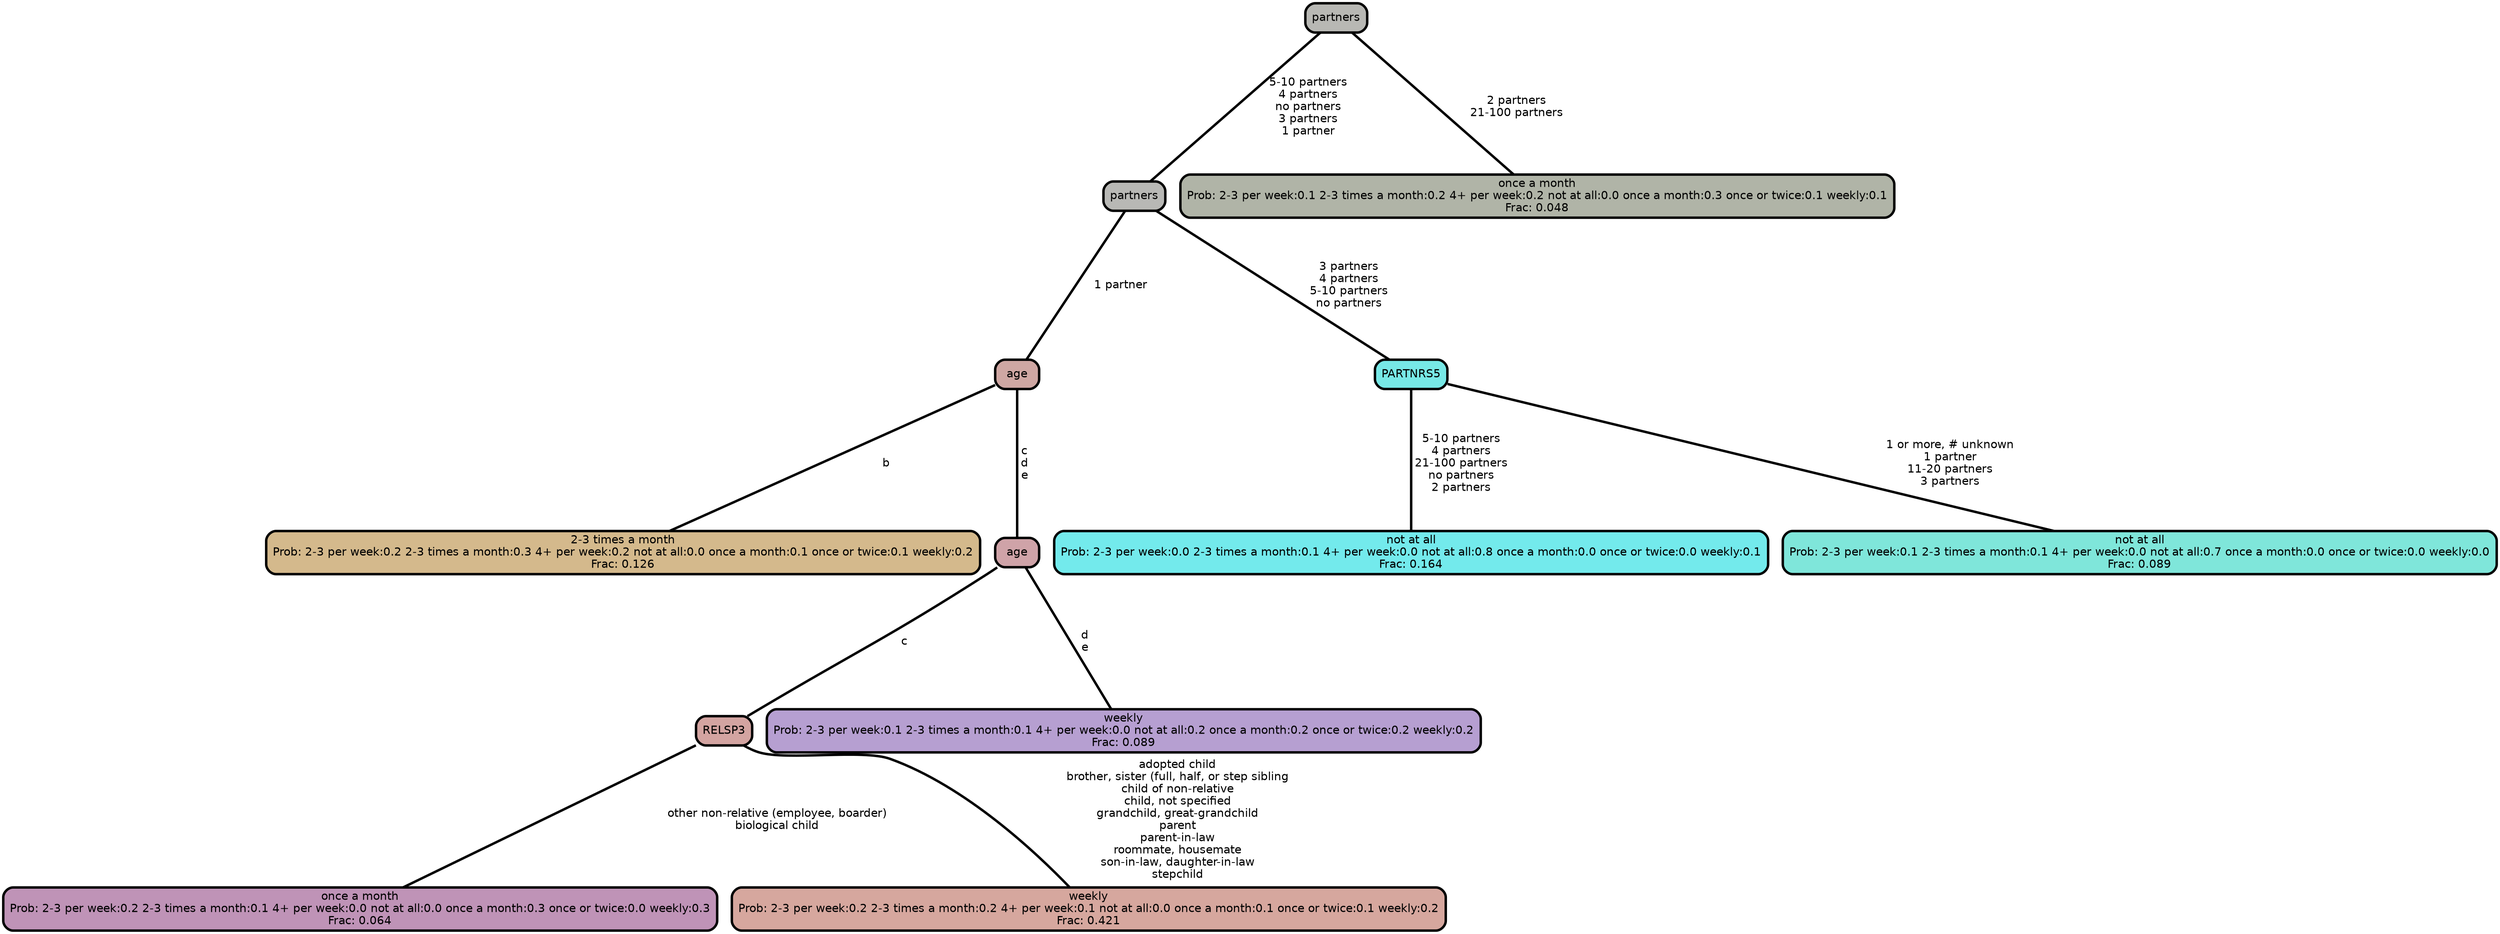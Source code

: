 graph Tree {
node [shape=box, style="filled, rounded",color="black",penwidth="3",fontcolor="black",                 fontname=helvetica] ;
graph [ranksep="0 equally", splines=straight,                 bgcolor=transparent, dpi=200] ;
edge [fontname=helvetica, color=black] ;
0 [label="2-3 times a month
Prob: 2-3 per week:0.2 2-3 times a month:0.3 4+ per week:0.2 not at all:0.0 once a month:0.1 once or twice:0.1 weekly:0.2
Frac: 0.126", fillcolor="#d4b98c"] ;
1 [label="age", fillcolor="#cfa7a3"] ;
2 [label="once a month
Prob: 2-3 per week:0.2 2-3 times a month:0.1 4+ per week:0.0 not at all:0.0 once a month:0.3 once or twice:0.0 weekly:0.3
Frac: 0.064", fillcolor="#bf93b7"] ;
3 [label="RELSP3", fillcolor="#d3a4a1"] ;
4 [label="weekly
Prob: 2-3 per week:0.2 2-3 times a month:0.2 4+ per week:0.1 not at all:0.0 once a month:0.1 once or twice:0.1 weekly:0.2
Frac: 0.421", fillcolor="#d6a79e"] ;
5 [label="age", fillcolor="#cfa3a8"] ;
6 [label="weekly
Prob: 2-3 per week:0.1 2-3 times a month:0.1 4+ per week:0.0 not at all:0.2 once a month:0.2 once or twice:0.2 weekly:0.2
Frac: 0.089", fillcolor="#b69fd1"] ;
7 [label="partners", fillcolor="#b8b8b5"] ;
8 [label="not at all
Prob: 2-3 per week:0.0 2-3 times a month:0.1 4+ per week:0.0 not at all:0.8 once a month:0.0 once or twice:0.0 weekly:0.1
Frac: 0.164", fillcolor="#73eaec"] ;
9 [label="PARTNRS5", fillcolor="#77e8e6"] ;
10 [label="not at all
Prob: 2-3 per week:0.1 2-3 times a month:0.1 4+ per week:0.0 not at all:0.7 once a month:0.0 once or twice:0.0 weekly:0.0
Frac: 0.089", fillcolor="#7fe6da"] ;
11 [label="partners", fillcolor="#b8b8b4"] ;
12 [label="once a month
Prob: 2-3 per week:0.1 2-3 times a month:0.2 4+ per week:0.2 not at all:0.0 once a month:0.3 once or twice:0.1 weekly:0.1
Frac: 0.048", fillcolor="#b0b4a7"] ;
1 -- 0 [label=" b",penwidth=3] ;
1 -- 5 [label=" c\n d\n e",penwidth=3] ;
3 -- 2 [label=" other non-relative (employee, boarder)\n biological child",penwidth=3] ;
3 -- 4 [label=" adopted child\n brother, sister (full, half, or step sibling\n child of non-relative\n child, not specified\n grandchild, great-grandchild\n parent\n parent-in-law\n roommate, housemate\n son-in-law, daughter-in-law\n stepchild",penwidth=3] ;
5 -- 3 [label=" c",penwidth=3] ;
5 -- 6 [label=" d\n e",penwidth=3] ;
7 -- 1 [label=" 1 partner",penwidth=3] ;
7 -- 9 [label=" 3 partners\n 4 partners\n 5-10 partners\n no partners",penwidth=3] ;
9 -- 8 [label=" 5-10 partners\n 4 partners\n 21-100 partners\n no partners\n 2 partners",penwidth=3] ;
9 -- 10 [label=" 1 or more, # unknown\n 1 partner\n 11-20 partners\n 3 partners",penwidth=3] ;
11 -- 7 [label=" 5-10 partners\n 4 partners\n no partners\n 3 partners\n 1 partner",penwidth=3] ;
11 -- 12 [label=" 2 partners\n 21-100 partners",penwidth=3] ;
{rank = same;}}